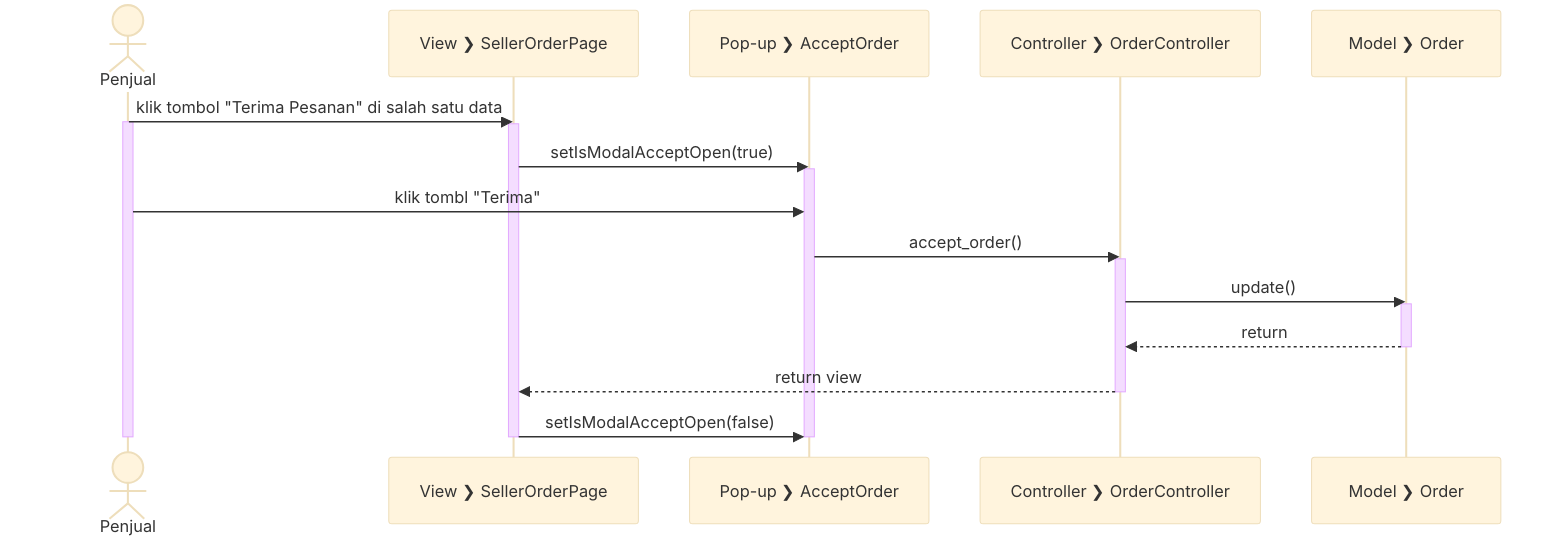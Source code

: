 %%{init: {'theme': 'base', 'themeVariables': { 'fontSize': '16px', 'fontFamily': 'Inter'}}}%%
sequenceDiagram
  actor Penjual
  participant V_OP as View #10095; SellerOrderPage
  participant P_AO as Pop-up #10095; AcceptOrder
  participant C_O as Controller #10095; OrderController
  participant M_O as Model #10095; Order

  Penjual->>V_OP: klik tombol "Terima Pesanan" di salah satu data
  
  activate Penjual

  activate V_OP

  V_OP->>P_AO: setIsModalAcceptOpen(true)

  activate P_AO

  Penjual->>P_AO: klik tombl "Terima"
  P_AO->>C_O: accept_order()

  activate C_O

  C_O->>M_O: update()
  
  activate M_O
  
  M_O-->>C_O: return

  deactivate M_O

  C_O-->>V_OP: return view

  deactivate C_O
  
  V_OP->>P_AO: setIsModalAcceptOpen(false)

  deactivate P_AO
  deactivate V_OP
  
  deactivate Penjual